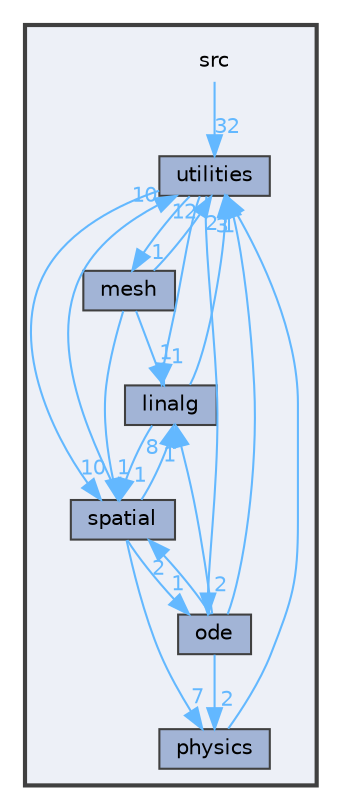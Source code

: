digraph "src"
{
 // LATEX_PDF_SIZE
  bgcolor="transparent";
  edge [fontname=Helvetica,fontsize=10,labelfontname=Helvetica,labelfontsize=10];
  node [fontname=Helvetica,fontsize=10,shape=box,height=0.2,width=0.4];
  compound=true
  subgraph clusterdir_68267d1309a1af8e8297ef4c3efbcdba {
    graph [ bgcolor="#edf0f7", pencolor="grey25", label="", fontname=Helvetica,fontsize=10 style="filled,bold", URL="dir_68267d1309a1af8e8297ef4c3efbcdba.html",tooltip=""]
    dir_68267d1309a1af8e8297ef4c3efbcdba [shape=plaintext, label="src"];
  dir_5dff776341474e546195e534ccdc31ab [label="linalg", fillcolor="#a2b4d6", color="grey25", style="filled", URL="dir_5dff776341474e546195e534ccdc31ab.html",tooltip=""];
  dir_7be0d8c199b9408ae01f5d77515b8def [label="mesh", fillcolor="#a2b4d6", color="grey25", style="filled", URL="dir_7be0d8c199b9408ae01f5d77515b8def.html",tooltip=""];
  dir_ace10da5953b6222f3a49f55a0fccbf0 [label="ode", fillcolor="#a2b4d6", color="grey25", style="filled", URL="dir_ace10da5953b6222f3a49f55a0fccbf0.html",tooltip=""];
  dir_8250e12e5a19acb8ece30f1703b6dc16 [label="physics", fillcolor="#a2b4d6", color="grey25", style="filled", URL="dir_8250e12e5a19acb8ece30f1703b6dc16.html",tooltip=""];
  dir_31b4388cdeb919ea2783a13f6c738b17 [label="spatial", fillcolor="#a2b4d6", color="grey25", style="filled", URL="dir_31b4388cdeb919ea2783a13f6c738b17.html",tooltip=""];
  dir_7b5d38f1875f1b693f62ca6a108a1129 [label="utilities", fillcolor="#a2b4d6", color="grey25", style="filled", URL="dir_7b5d38f1875f1b693f62ca6a108a1129.html",tooltip=""];
  }
  dir_68267d1309a1af8e8297ef4c3efbcdba->dir_7b5d38f1875f1b693f62ca6a108a1129 [headlabel="32", labeldistance=1.5 headhref="dir_000005_000007.html" href="dir_000005_000007.html" color="steelblue1" fontcolor="steelblue1"];
  dir_5dff776341474e546195e534ccdc31ab->dir_31b4388cdeb919ea2783a13f6c738b17 [headlabel="1", labeldistance=1.5 headhref="dir_000000_000004.html" href="dir_000000_000004.html" color="steelblue1" fontcolor="steelblue1"];
  dir_5dff776341474e546195e534ccdc31ab->dir_7b5d38f1875f1b693f62ca6a108a1129 [headlabel="2", labeldistance=1.5 headhref="dir_000000_000007.html" href="dir_000000_000007.html" color="steelblue1" fontcolor="steelblue1"];
  dir_7be0d8c199b9408ae01f5d77515b8def->dir_31b4388cdeb919ea2783a13f6c738b17 [headlabel="1", labeldistance=1.5 headhref="dir_000001_000004.html" href="dir_000001_000004.html" color="steelblue1" fontcolor="steelblue1"];
  dir_7be0d8c199b9408ae01f5d77515b8def->dir_5dff776341474e546195e534ccdc31ab [headlabel="1", labeldistance=1.5 headhref="dir_000001_000000.html" href="dir_000001_000000.html" color="steelblue1" fontcolor="steelblue1"];
  dir_7be0d8c199b9408ae01f5d77515b8def->dir_7b5d38f1875f1b693f62ca6a108a1129 [headlabel="12", labeldistance=1.5 headhref="dir_000001_000007.html" href="dir_000001_000007.html" color="steelblue1" fontcolor="steelblue1"];
  dir_ace10da5953b6222f3a49f55a0fccbf0->dir_31b4388cdeb919ea2783a13f6c738b17 [headlabel="2", labeldistance=1.5 headhref="dir_000002_000004.html" href="dir_000002_000004.html" color="steelblue1" fontcolor="steelblue1"];
  dir_ace10da5953b6222f3a49f55a0fccbf0->dir_5dff776341474e546195e534ccdc31ab [headlabel="1", labeldistance=1.5 headhref="dir_000002_000000.html" href="dir_000002_000000.html" color="steelblue1" fontcolor="steelblue1"];
  dir_ace10da5953b6222f3a49f55a0fccbf0->dir_7b5d38f1875f1b693f62ca6a108a1129 [headlabel="3", labeldistance=1.5 headhref="dir_000002_000007.html" href="dir_000002_000007.html" color="steelblue1" fontcolor="steelblue1"];
  dir_ace10da5953b6222f3a49f55a0fccbf0->dir_8250e12e5a19acb8ece30f1703b6dc16 [headlabel="2", labeldistance=1.5 headhref="dir_000002_000003.html" href="dir_000002_000003.html" color="steelblue1" fontcolor="steelblue1"];
  dir_8250e12e5a19acb8ece30f1703b6dc16->dir_7b5d38f1875f1b693f62ca6a108a1129 [headlabel="1", labeldistance=1.5 headhref="dir_000003_000007.html" href="dir_000003_000007.html" color="steelblue1" fontcolor="steelblue1"];
  dir_31b4388cdeb919ea2783a13f6c738b17->dir_5dff776341474e546195e534ccdc31ab [headlabel="8", labeldistance=1.5 headhref="dir_000004_000000.html" href="dir_000004_000000.html" color="steelblue1" fontcolor="steelblue1"];
  dir_31b4388cdeb919ea2783a13f6c738b17->dir_7b5d38f1875f1b693f62ca6a108a1129 [headlabel="10", labeldistance=1.5 headhref="dir_000004_000007.html" href="dir_000004_000007.html" color="steelblue1" fontcolor="steelblue1"];
  dir_31b4388cdeb919ea2783a13f6c738b17->dir_8250e12e5a19acb8ece30f1703b6dc16 [headlabel="7", labeldistance=1.5 headhref="dir_000004_000003.html" href="dir_000004_000003.html" color="steelblue1" fontcolor="steelblue1"];
  dir_31b4388cdeb919ea2783a13f6c738b17->dir_ace10da5953b6222f3a49f55a0fccbf0 [headlabel="1", labeldistance=1.5 headhref="dir_000004_000002.html" href="dir_000004_000002.html" color="steelblue1" fontcolor="steelblue1"];
  dir_7b5d38f1875f1b693f62ca6a108a1129->dir_31b4388cdeb919ea2783a13f6c738b17 [headlabel="10", labeldistance=1.5 headhref="dir_000007_000004.html" href="dir_000007_000004.html" color="steelblue1" fontcolor="steelblue1"];
  dir_7b5d38f1875f1b693f62ca6a108a1129->dir_5dff776341474e546195e534ccdc31ab [headlabel="1", labeldistance=1.5 headhref="dir_000007_000000.html" href="dir_000007_000000.html" color="steelblue1" fontcolor="steelblue1"];
  dir_7b5d38f1875f1b693f62ca6a108a1129->dir_7be0d8c199b9408ae01f5d77515b8def [headlabel="1", labeldistance=1.5 headhref="dir_000007_000001.html" href="dir_000007_000001.html" color="steelblue1" fontcolor="steelblue1"];
  dir_7b5d38f1875f1b693f62ca6a108a1129->dir_ace10da5953b6222f3a49f55a0fccbf0 [headlabel="2", labeldistance=1.5 headhref="dir_000007_000002.html" href="dir_000007_000002.html" color="steelblue1" fontcolor="steelblue1"];
}
